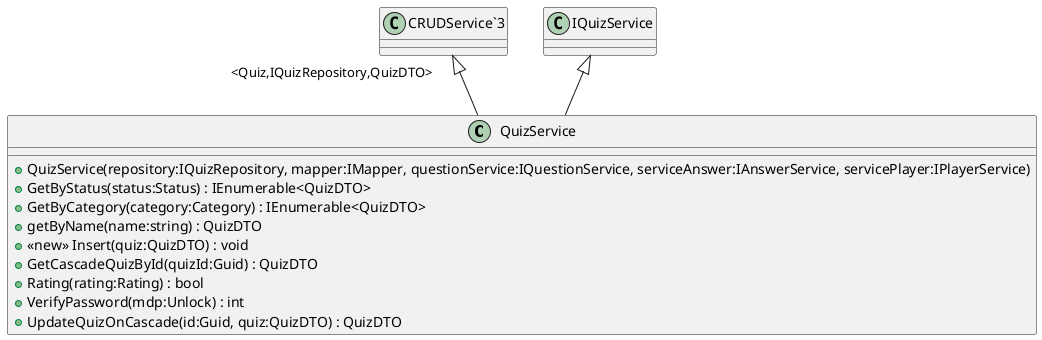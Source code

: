 @startuml
class QuizService {
    + QuizService(repository:IQuizRepository, mapper:IMapper, questionService:IQuestionService, serviceAnswer:IAnswerService, servicePlayer:IPlayerService)
    + GetByStatus(status:Status) : IEnumerable<QuizDTO>
    + GetByCategory(category:Category) : IEnumerable<QuizDTO>
    + getByName(name:string) : QuizDTO
    + <<new>> Insert(quiz:QuizDTO) : void
    + GetCascadeQuizById(quizId:Guid) : QuizDTO
    + Rating(rating:Rating) : bool
    + VerifyPassword(mdp:Unlock) : int
    + UpdateQuizOnCascade(id:Guid, quiz:QuizDTO) : QuizDTO
}
"CRUDService`3" "<Quiz,IQuizRepository,QuizDTO>" <|-- QuizService
IQuizService <|-- QuizService
@enduml
